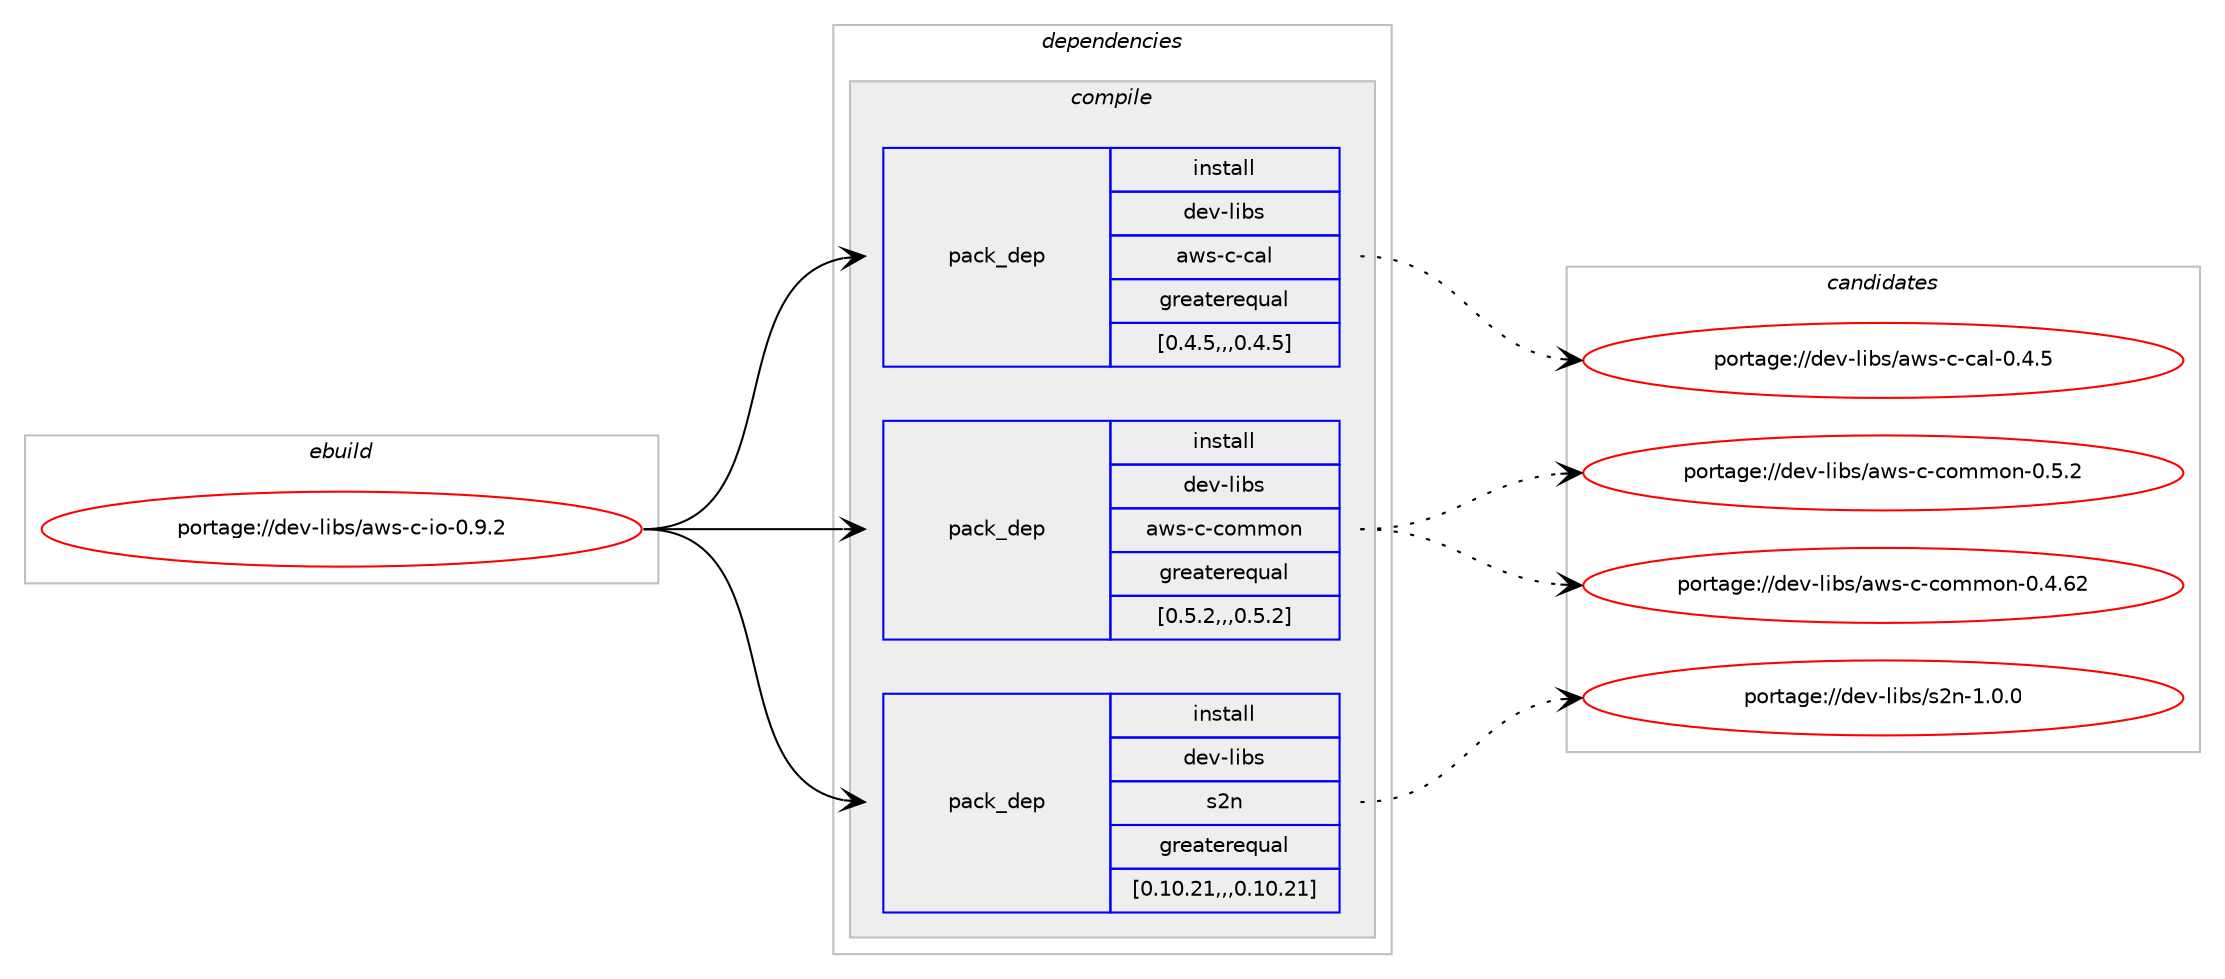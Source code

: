digraph prolog {

# *************
# Graph options
# *************

newrank=true;
concentrate=true;
compound=true;
graph [rankdir=LR,fontname=Helvetica,fontsize=10,ranksep=1.5];#, ranksep=2.5, nodesep=0.2];
edge  [arrowhead=vee];
node  [fontname=Helvetica,fontsize=10];

# **********
# The ebuild
# **********

subgraph cluster_leftcol {
color=gray;
label=<<i>ebuild</i>>;
id [label="portage://dev-libs/aws-c-io-0.9.2", color=red, width=4, href="../dev-libs/aws-c-io-0.9.2.svg"];
}

# ****************
# The dependencies
# ****************

subgraph cluster_midcol {
color=gray;
label=<<i>dependencies</i>>;
subgraph cluster_compile {
fillcolor="#eeeeee";
style=filled;
label=<<i>compile</i>>;
subgraph pack439893 {
dependency600403 [label=<<TABLE BORDER="0" CELLBORDER="1" CELLSPACING="0" CELLPADDING="4" WIDTH="220"><TR><TD ROWSPAN="6" CELLPADDING="30">pack_dep</TD></TR><TR><TD WIDTH="110">install</TD></TR><TR><TD>dev-libs</TD></TR><TR><TD>aws-c-cal</TD></TR><TR><TD>greaterequal</TD></TR><TR><TD>[0.4.5,,,0.4.5]</TD></TR></TABLE>>, shape=none, color=blue];
}
id:e -> dependency600403:w [weight=20,style="solid",arrowhead="vee"];
subgraph pack439894 {
dependency600404 [label=<<TABLE BORDER="0" CELLBORDER="1" CELLSPACING="0" CELLPADDING="4" WIDTH="220"><TR><TD ROWSPAN="6" CELLPADDING="30">pack_dep</TD></TR><TR><TD WIDTH="110">install</TD></TR><TR><TD>dev-libs</TD></TR><TR><TD>aws-c-common</TD></TR><TR><TD>greaterequal</TD></TR><TR><TD>[0.5.2,,,0.5.2]</TD></TR></TABLE>>, shape=none, color=blue];
}
id:e -> dependency600404:w [weight=20,style="solid",arrowhead="vee"];
subgraph pack439895 {
dependency600405 [label=<<TABLE BORDER="0" CELLBORDER="1" CELLSPACING="0" CELLPADDING="4" WIDTH="220"><TR><TD ROWSPAN="6" CELLPADDING="30">pack_dep</TD></TR><TR><TD WIDTH="110">install</TD></TR><TR><TD>dev-libs</TD></TR><TR><TD>s2n</TD></TR><TR><TD>greaterequal</TD></TR><TR><TD>[0.10.21,,,0.10.21]</TD></TR></TABLE>>, shape=none, color=blue];
}
id:e -> dependency600405:w [weight=20,style="solid",arrowhead="vee"];
}
subgraph cluster_compileandrun {
fillcolor="#eeeeee";
style=filled;
label=<<i>compile and run</i>>;
}
subgraph cluster_run {
fillcolor="#eeeeee";
style=filled;
label=<<i>run</i>>;
}
}

# **************
# The candidates
# **************

subgraph cluster_choices {
rank=same;
color=gray;
label=<<i>candidates</i>>;

subgraph choice439893 {
color=black;
nodesep=1;
choice100101118451081059811547971191154599459997108454846524653 [label="portage://dev-libs/aws-c-cal-0.4.5", color=red, width=4,href="../dev-libs/aws-c-cal-0.4.5.svg"];
dependency600403:e -> choice100101118451081059811547971191154599459997108454846524653:w [style=dotted,weight="100"];
}
subgraph choice439894 {
color=black;
nodesep=1;
choice1001011184510810598115479711911545994599111109109111110454846534650 [label="portage://dev-libs/aws-c-common-0.5.2", color=red, width=4,href="../dev-libs/aws-c-common-0.5.2.svg"];
choice100101118451081059811547971191154599459911110910911111045484652465450 [label="portage://dev-libs/aws-c-common-0.4.62", color=red, width=4,href="../dev-libs/aws-c-common-0.4.62.svg"];
dependency600404:e -> choice1001011184510810598115479711911545994599111109109111110454846534650:w [style=dotted,weight="100"];
dependency600404:e -> choice100101118451081059811547971191154599459911110910911111045484652465450:w [style=dotted,weight="100"];
}
subgraph choice439895 {
color=black;
nodesep=1;
choice10010111845108105981154711550110454946484648 [label="portage://dev-libs/s2n-1.0.0", color=red, width=4,href="../dev-libs/s2n-1.0.0.svg"];
dependency600405:e -> choice10010111845108105981154711550110454946484648:w [style=dotted,weight="100"];
}
}

}
